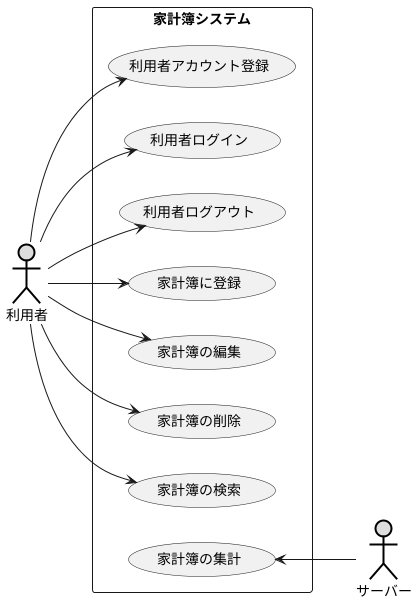 @startuml 例題1
left to right direction
actor 利用者#DDDDDD;line:black;line.bold;
actor サーバー#DDDDDD;line:black;line.bold;

rectangle 家計簿システム {
usecase 利用者アカウント登録
usecase 利用者ログイン
usecase 利用者ログアウト
usecase 家計簿に登録
usecase 家計簿の編集
usecase 家計簿の削除
usecase 家計簿の検索
usecase 家計簿の集計
}
利用者--> 利用者アカウント登録
利用者--> 利用者ログイン
利用者--> 利用者ログアウト
利用者--> 家計簿に登録 
利用者--> 家計簿の編集
利用者--> 家計簿の削除
利用者--> 家計簿の検索
家計簿の集計 <-- サーバー
@enduml